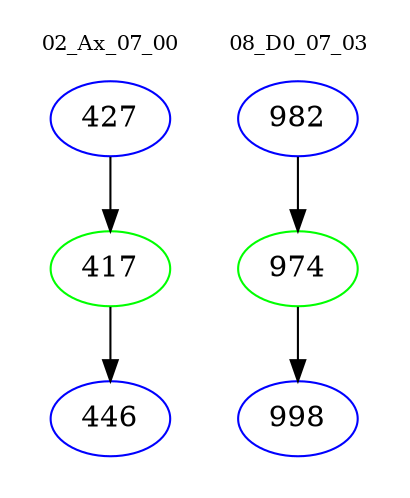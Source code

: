 digraph{
subgraph cluster_0 {
color = white
label = "02_Ax_07_00";
fontsize=10;
T0_427 [label="427", color="blue"]
T0_427 -> T0_417 [color="black"]
T0_417 [label="417", color="green"]
T0_417 -> T0_446 [color="black"]
T0_446 [label="446", color="blue"]
}
subgraph cluster_1 {
color = white
label = "08_D0_07_03";
fontsize=10;
T1_982 [label="982", color="blue"]
T1_982 -> T1_974 [color="black"]
T1_974 [label="974", color="green"]
T1_974 -> T1_998 [color="black"]
T1_998 [label="998", color="blue"]
}
}
